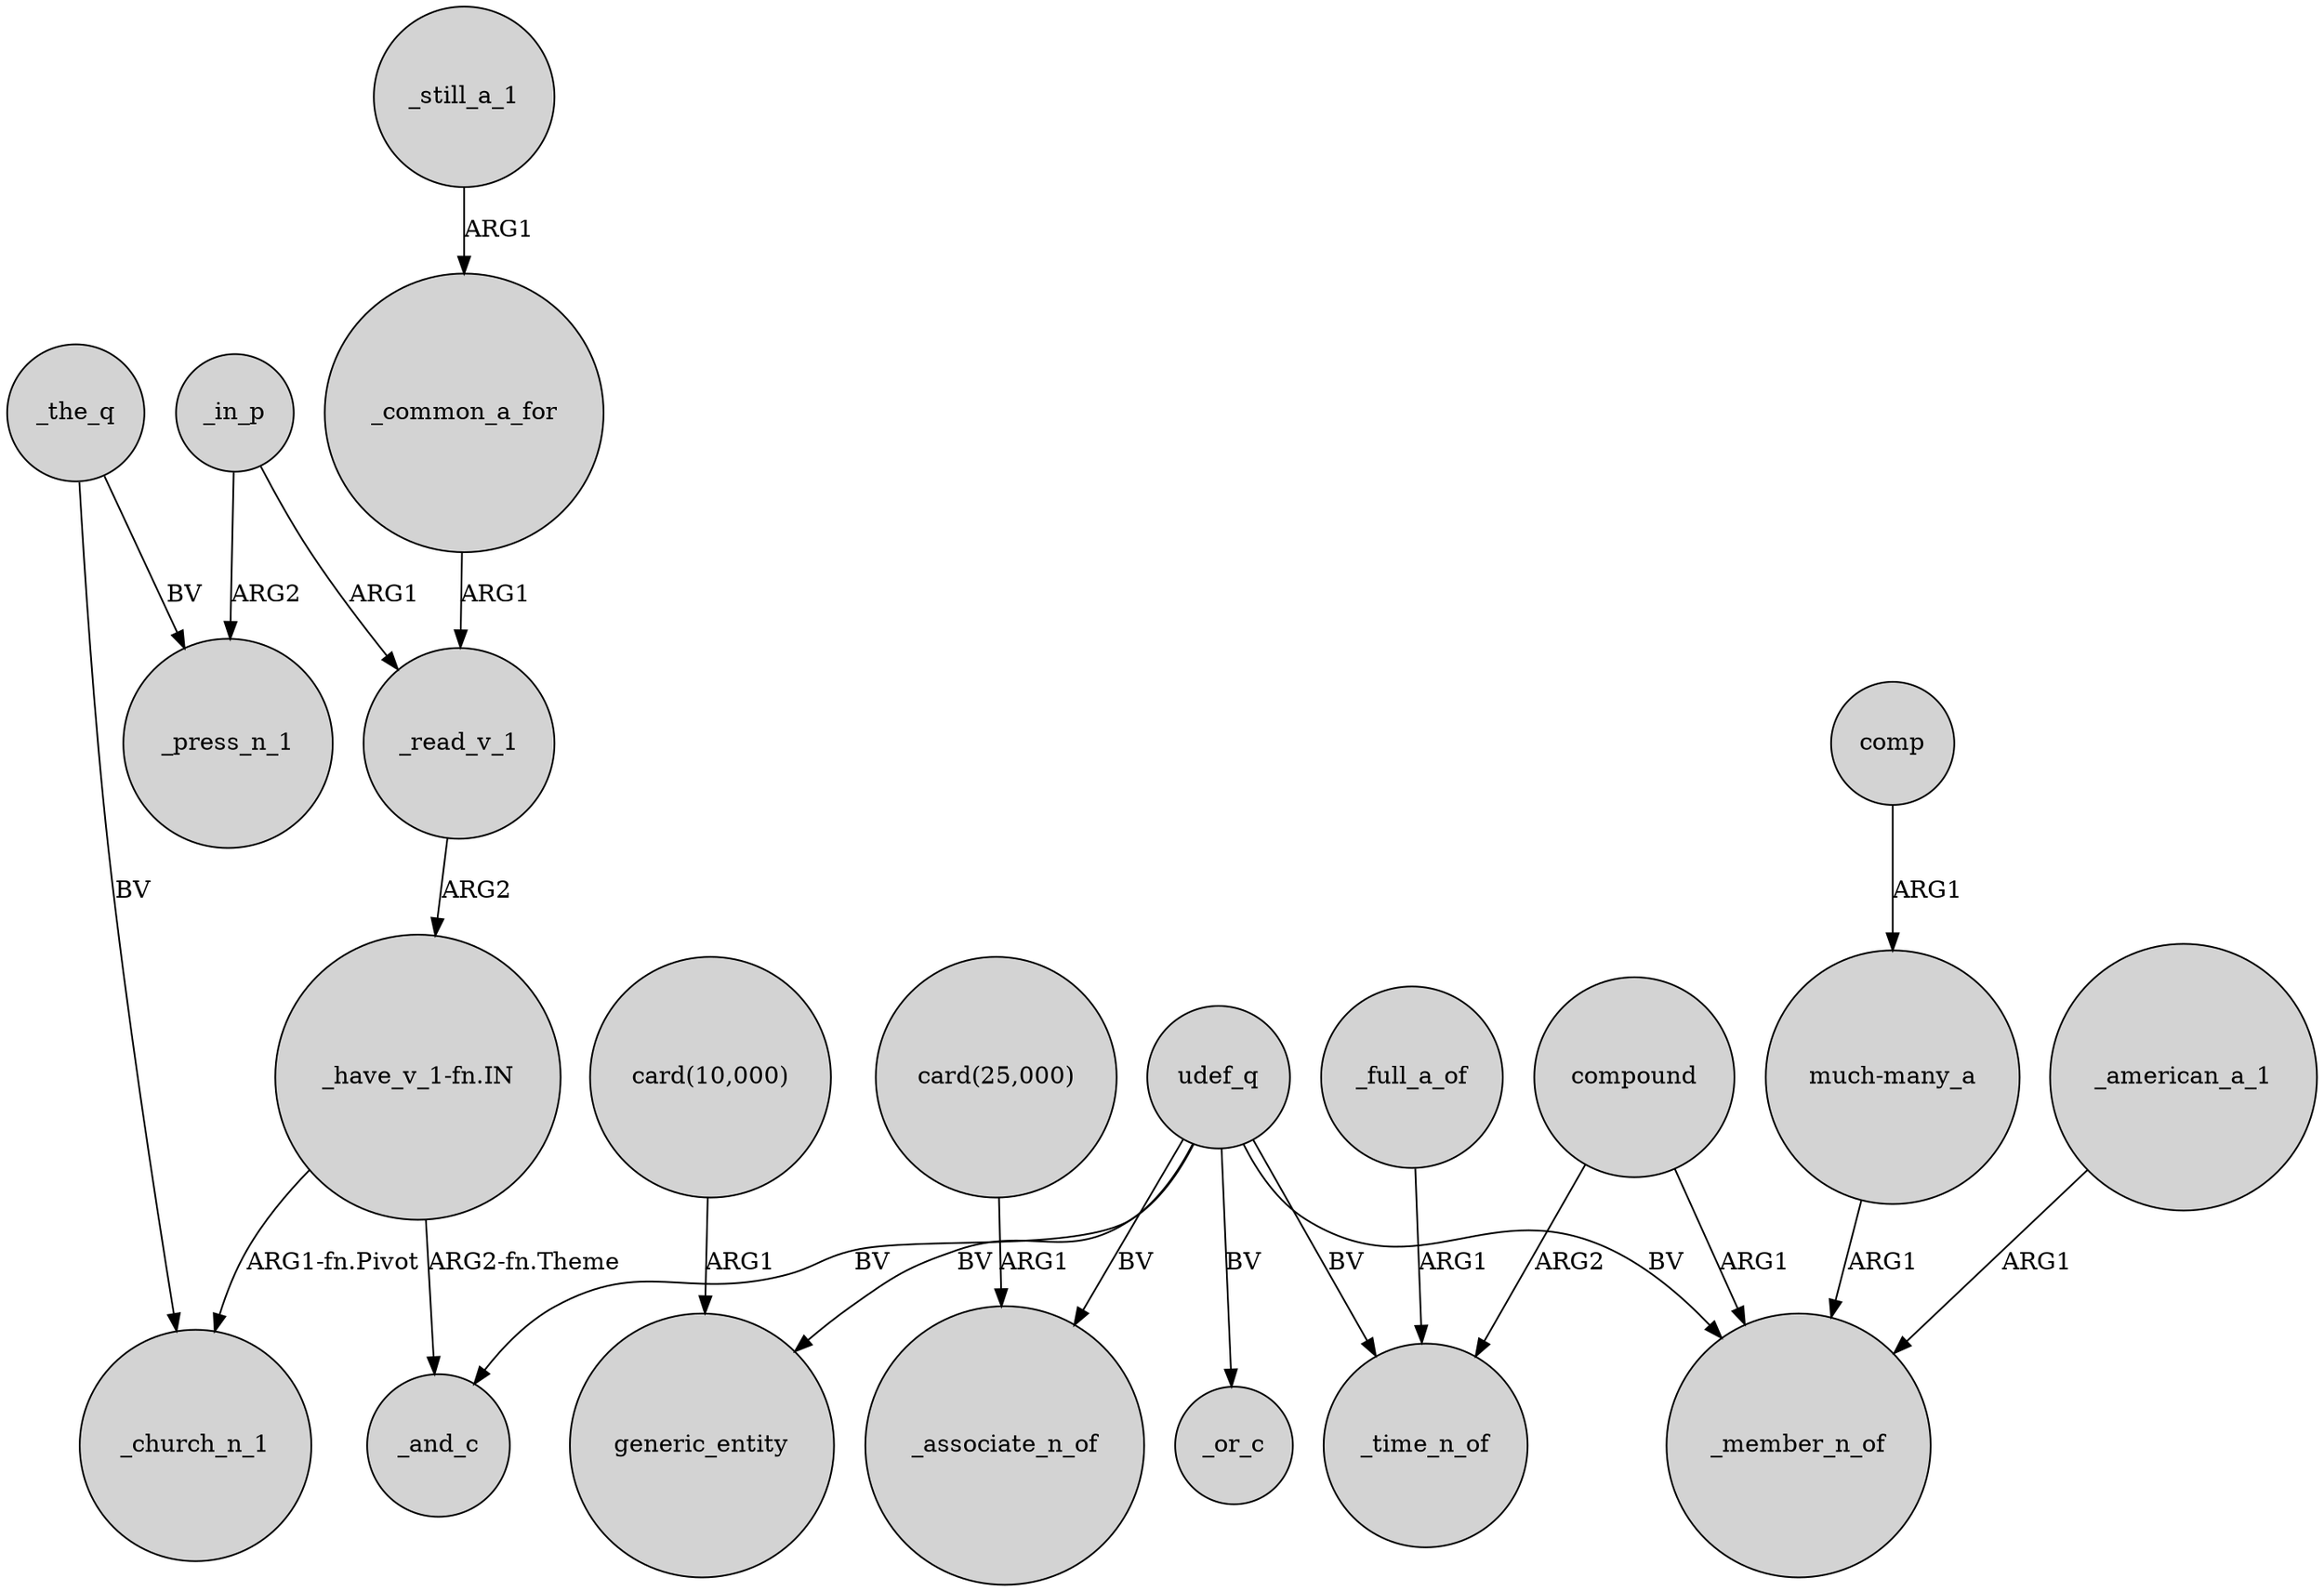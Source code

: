 digraph {
	node [shape=circle style=filled]
	_the_q -> _press_n_1 [label=BV]
	_full_a_of -> _time_n_of [label=ARG1]
	udef_q -> generic_entity [label=BV]
	_still_a_1 -> _common_a_for [label=ARG1]
	_common_a_for -> _read_v_1 [label=ARG1]
	"card(25,000)" -> _associate_n_of [label=ARG1]
	"card(10,000)" -> generic_entity [label=ARG1]
	"much-many_a" -> _member_n_of [label=ARG1]
	"_have_v_1-fn.IN" -> _and_c [label="ARG2-fn.Theme"]
	_the_q -> _church_n_1 [label=BV]
	udef_q -> _or_c [label=BV]
	udef_q -> _associate_n_of [label=BV]
	_in_p -> _read_v_1 [label=ARG1]
	comp -> "much-many_a" [label=ARG1]
	udef_q -> _time_n_of [label=BV]
	udef_q -> _member_n_of [label=BV]
	compound -> _time_n_of [label=ARG2]
	_american_a_1 -> _member_n_of [label=ARG1]
	_in_p -> _press_n_1 [label=ARG2]
	_read_v_1 -> "_have_v_1-fn.IN" [label=ARG2]
	"_have_v_1-fn.IN" -> _church_n_1 [label="ARG1-fn.Pivot"]
	udef_q -> _and_c [label=BV]
	compound -> _member_n_of [label=ARG1]
}
